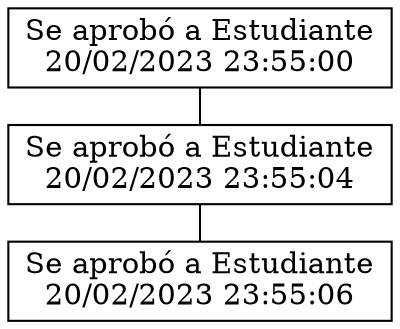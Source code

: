 digraph {
rankdir=LR;
node [shape=box]
{rank=same "Se aprobó a Estudiante
20/02/2023 23:55:00""Se aprobó a Estudiante
20/02/2023 23:55:04""Se aprobó a Estudiante
20/02/2023 23:55:06"}
edge [dir=none]
{rank=same "Se aprobó a Estudiante
20/02/2023 23:55:00" -> "Se aprobó a Estudiante
20/02/2023 23:55:04" -> "Se aprobó a Estudiante
20/02/2023 23:55:06"}
}
